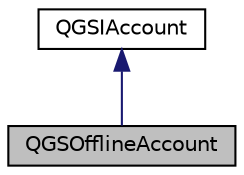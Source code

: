 digraph "QGSOfflineAccount"
{
  edge [fontname="Helvetica",fontsize="10",labelfontname="Helvetica",labelfontsize="10"];
  node [fontname="Helvetica",fontsize="10",shape=record];
  Node0 [label="QGSOfflineAccount",height=0.2,width=0.4,color="black", fillcolor="grey75", style="filled", fontcolor="black"];
  Node1 -> Node0 [dir="back",color="midnightblue",fontsize="10",style="solid",fontname="Helvetica"];
  Node1 [label="QGSIAccount",height=0.2,width=0.4,color="black", fillcolor="white", style="filled",URL="$class_q_g_s_i_account.html"];
}
